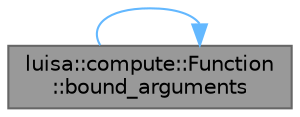 digraph "luisa::compute::Function::bound_arguments"
{
 // LATEX_PDF_SIZE
  bgcolor="transparent";
  edge [fontname=Helvetica,fontsize=10,labelfontname=Helvetica,labelfontsize=10];
  node [fontname=Helvetica,fontsize=10,shape=box,height=0.2,width=0.4];
  rankdir="LR";
  Node1 [id="Node000001",label="luisa::compute::Function\l::bound_arguments",height=0.2,width=0.4,color="gray40", fillcolor="grey60", style="filled", fontcolor="black",tooltip="Return bound arguments"];
  Node1 -> Node1 [id="edge1_Node000001_Node000001",color="steelblue1",style="solid",tooltip=" "];
}
